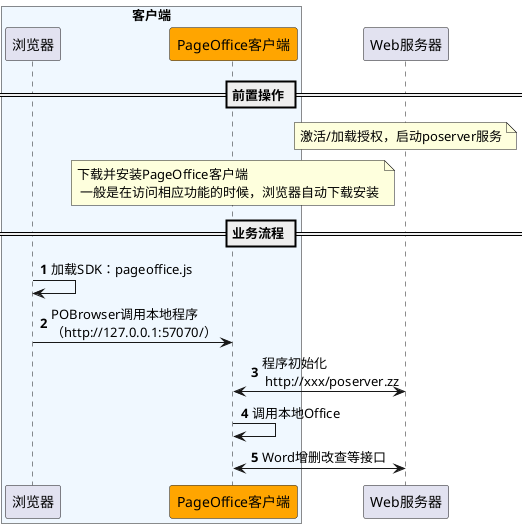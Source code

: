 @startuml
'https://plantuml.com/sequence-diagram
autonumber
box "客户端" #AliceBlue
participant "浏览器" as Brower
participant "PageOffice客户端" as PageOffice #orange
end box
participant "Web服务器" as WebServer
== 前置操作 ==
note over  of WebServer: 激活/加载授权，启动poserver服务
note over  of PageOffice: 下载并安装PageOffice客户端\n 一般是在访问相应功能的时候，浏览器自动下载安装
== 业务流程 ==
Brower -> Brower :加载SDK：pageoffice.js
Brower -> PageOffice :POBrowser调用本地程序\n（http://127.0.0.1:57070/）
PageOffice<->WebServer : 程序初始化\n http://xxx/poserver.zz
PageOffice-> PageOffice:调用本地Office
WebServer<->PageOffice : Word增删改查等接口
@enduml
